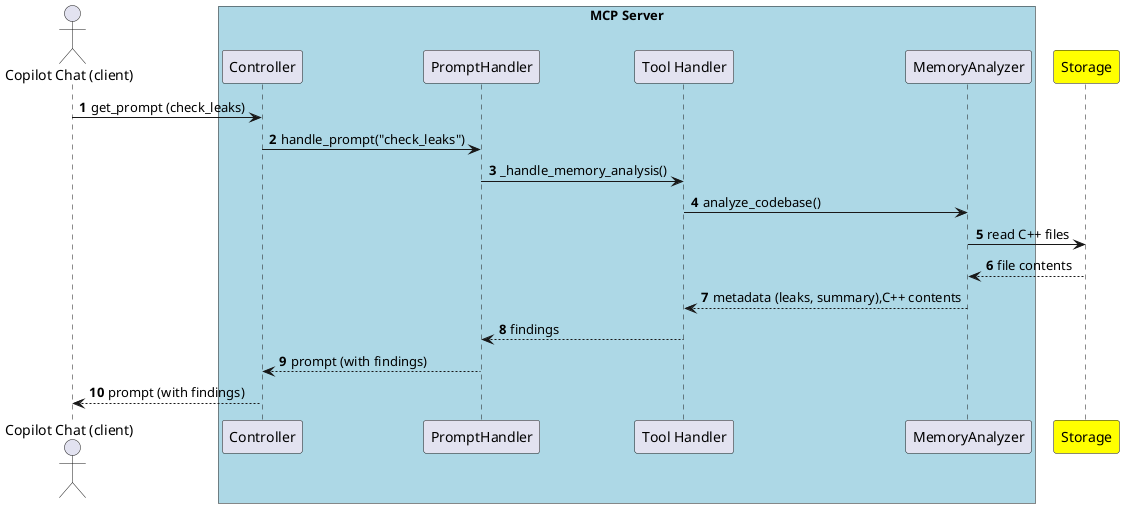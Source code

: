 @startuml
actor "Copilot Chat (client)" as copilot
box "MCP Server" #LightBlue
  participant "Controller" as controller
  participant "PromptHandler" as promptHandler
  participant "Tool Handler" as toolHandler
  participant "MemoryAnalyzer" as memoryAnalyzer
end box
participant "Storage" as storage #yellow

autonumber
copilot -> controller : get_prompt (check_leaks)
controller -> promptHandler : handle_prompt("check_leaks")
promptHandler -> toolHandler : _handle_memory_analysis()
toolHandler -> memoryAnalyzer : analyze_codebase()
memoryAnalyzer -> storage : read C++ files
storage --> memoryAnalyzer : file contents
memoryAnalyzer --> toolHandler : metadata (leaks, summary),C++ contents
toolHandler --> promptHandler : findings
promptHandler --> controller : prompt (with findings)
controller --> copilot : prompt (with findings)
@enduml
